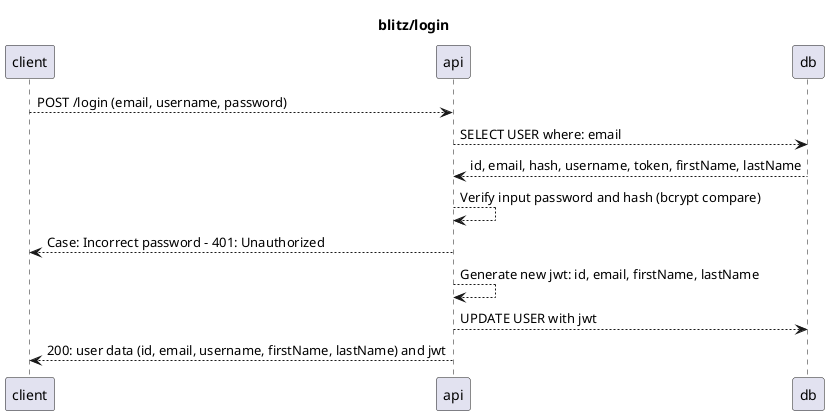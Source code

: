 @startuml
title blitz/login
client --> api: POST /login (email, username, password)
api --> db: SELECT USER where: email
db --> api: id, email, hash, username, token, firstName, lastName
api --> api: Verify input password and hash (bcrypt compare)
api --> client: Case: Incorrect password - 401: Unauthorized
api --> api: Generate new jwt: id, email, firstName, lastName
api --> db: UPDATE USER with jwt
api --> client: 200: user data (id, email, username, firstName, lastName) and jwt
@enduml